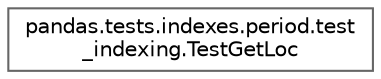 digraph "Graphical Class Hierarchy"
{
 // LATEX_PDF_SIZE
  bgcolor="transparent";
  edge [fontname=Helvetica,fontsize=10,labelfontname=Helvetica,labelfontsize=10];
  node [fontname=Helvetica,fontsize=10,shape=box,height=0.2,width=0.4];
  rankdir="LR";
  Node0 [id="Node000000",label="pandas.tests.indexes.period.test\l_indexing.TestGetLoc",height=0.2,width=0.4,color="grey40", fillcolor="white", style="filled",URL="$d8/d31/classpandas_1_1tests_1_1indexes_1_1period_1_1test__indexing_1_1TestGetLoc.html",tooltip=" "];
}
